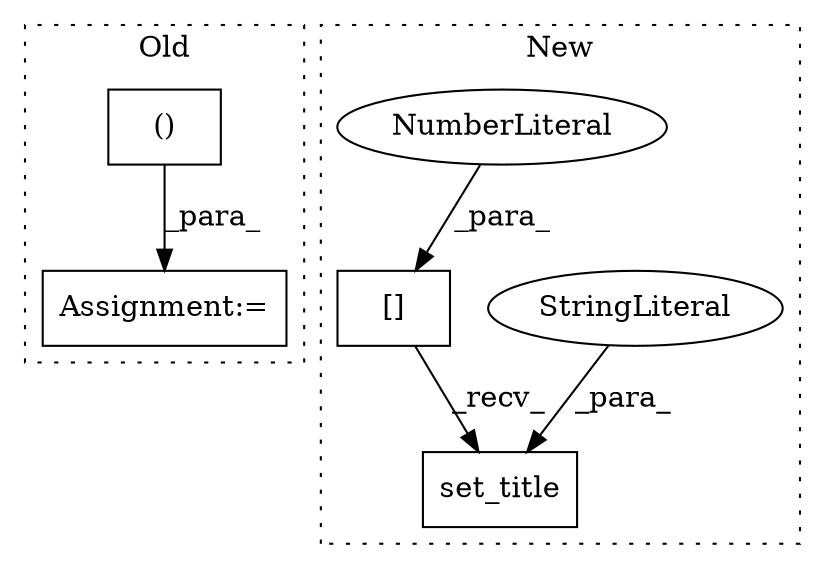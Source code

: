 digraph G {
subgraph cluster0 {
1 [label="()" a="106" s="6239" l="17" shape="box"];
6 [label="Assignment:=" a="7" s="6165" l="1" shape="box"];
label = "Old";
style="dotted";
}
subgraph cluster1 {
2 [label="set_title" a="32" s="5986,6005" l="10,1" shape="box"];
3 [label="StringLiteral" a="45" s="5996" l="9" shape="ellipse"];
4 [label="[]" a="2" s="5966,5984" l="17,1" shape="box"];
5 [label="NumberLiteral" a="34" s="5983" l="1" shape="ellipse"];
label = "New";
style="dotted";
}
1 -> 6 [label="_para_"];
3 -> 2 [label="_para_"];
4 -> 2 [label="_recv_"];
5 -> 4 [label="_para_"];
}